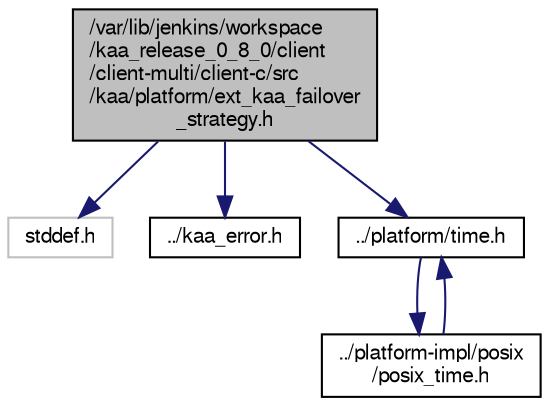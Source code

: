 digraph "/var/lib/jenkins/workspace/kaa_release_0_8_0/client/client-multi/client-c/src/kaa/platform/ext_kaa_failover_strategy.h"
{
  bgcolor="transparent";
  edge [fontname="FreeSans",fontsize="10",labelfontname="FreeSans",labelfontsize="10"];
  node [fontname="FreeSans",fontsize="10",shape=record];
  Node1 [label="/var/lib/jenkins/workspace\l/kaa_release_0_8_0/client\l/client-multi/client-c/src\l/kaa/platform/ext_kaa_failover\l_strategy.h",height=0.2,width=0.4,color="black", fillcolor="grey75", style="filled" fontcolor="black"];
  Node1 -> Node2 [color="midnightblue",fontsize="10",style="solid",fontname="FreeSans"];
  Node2 [label="stddef.h",height=0.2,width=0.4,color="grey75"];
  Node1 -> Node3 [color="midnightblue",fontsize="10",style="solid",fontname="FreeSans"];
  Node3 [label="../kaa_error.h",height=0.2,width=0.4,color="black",URL="$kaa__error_8h.html",tooltip="Kaa error codes. "];
  Node1 -> Node4 [color="midnightblue",fontsize="10",style="solid",fontname="FreeSans"];
  Node4 [label="../platform/time.h",height=0.2,width=0.4,color="black",URL="$time_8h.html"];
  Node4 -> Node5 [color="midnightblue",fontsize="10",style="solid",fontname="FreeSans"];
  Node5 [label="../platform-impl/posix\l/posix_time.h",height=0.2,width=0.4,color="black",URL="$posix__time_8h.html"];
  Node5 -> Node4 [color="midnightblue",fontsize="10",style="solid",fontname="FreeSans"];
}
